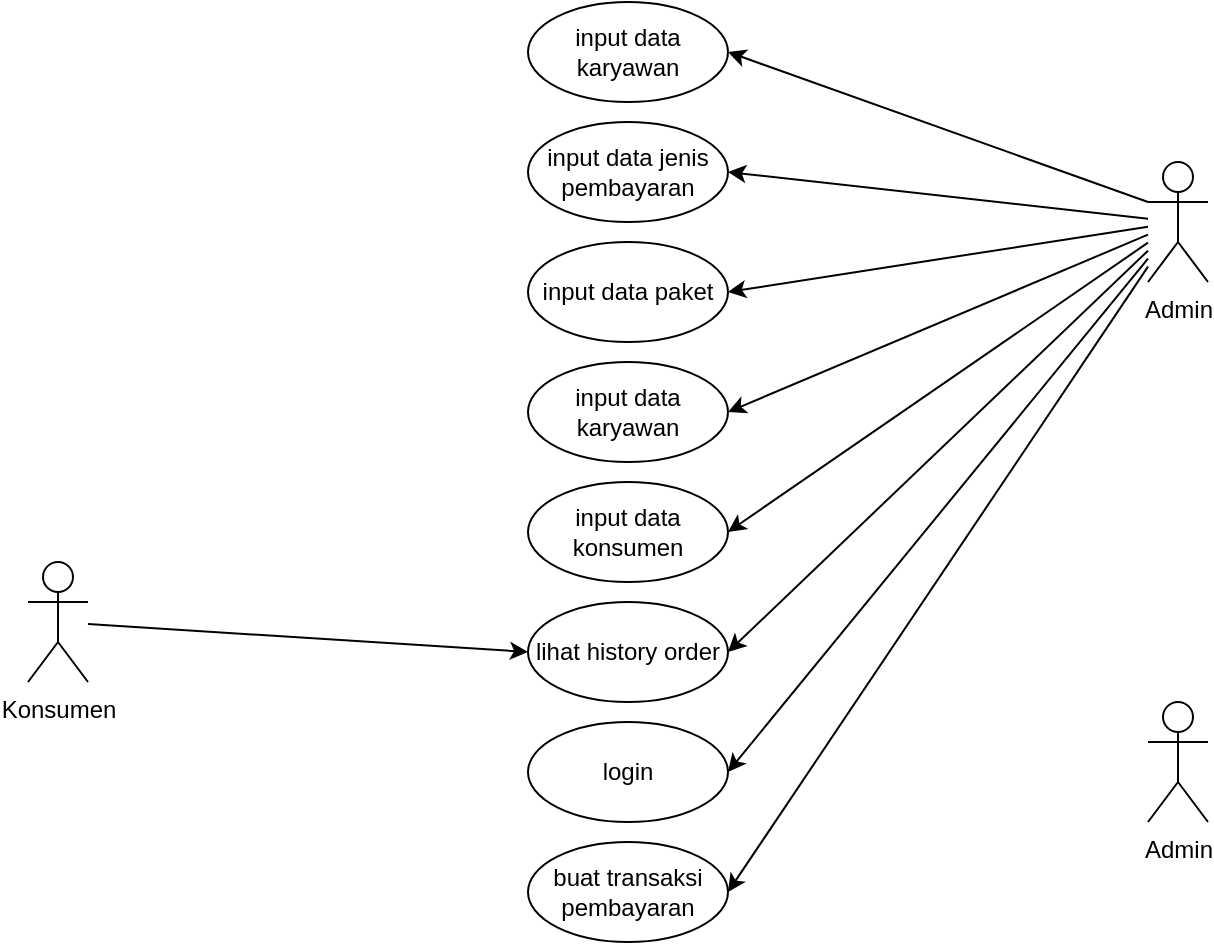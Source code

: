 <mxfile version="21.0.2" type="github">
  <diagram name="Page-1" id="ov5w-oJEvnXDzye5x__X">
    <mxGraphModel dx="538" dy="452" grid="1" gridSize="10" guides="1" tooltips="1" connect="1" arrows="1" fold="1" page="1" pageScale="1" pageWidth="827" pageHeight="1169" math="0" shadow="0">
      <root>
        <mxCell id="0" />
        <mxCell id="1" parent="0" />
        <mxCell id="-wWJylMkJj5rvpVHsZLc-1" value="Admin" style="shape=umlActor;verticalLabelPosition=bottom;verticalAlign=top;html=1;outlineConnect=0;" vertex="1" parent="1">
          <mxGeometry x="670" y="130" width="30" height="60" as="geometry" />
        </mxCell>
        <mxCell id="-wWJylMkJj5rvpVHsZLc-9" value="input data karyawan" style="ellipse;whiteSpace=wrap;html=1;" vertex="1" parent="1">
          <mxGeometry x="360" y="50" width="100" height="50" as="geometry" />
        </mxCell>
        <mxCell id="-wWJylMkJj5rvpVHsZLc-10" value="input data jenis pembayaran" style="ellipse;whiteSpace=wrap;html=1;" vertex="1" parent="1">
          <mxGeometry x="360" y="110" width="100" height="50" as="geometry" />
        </mxCell>
        <mxCell id="-wWJylMkJj5rvpVHsZLc-11" value="input data paket" style="ellipse;whiteSpace=wrap;html=1;" vertex="1" parent="1">
          <mxGeometry x="360" y="170" width="100" height="50" as="geometry" />
        </mxCell>
        <mxCell id="-wWJylMkJj5rvpVHsZLc-12" value="input data karyawan" style="ellipse;whiteSpace=wrap;html=1;" vertex="1" parent="1">
          <mxGeometry x="360" y="230" width="100" height="50" as="geometry" />
        </mxCell>
        <mxCell id="-wWJylMkJj5rvpVHsZLc-13" value="input data konsumen" style="ellipse;whiteSpace=wrap;html=1;" vertex="1" parent="1">
          <mxGeometry x="360" y="290" width="100" height="50" as="geometry" />
        </mxCell>
        <mxCell id="-wWJylMkJj5rvpVHsZLc-16" value="lihat history order" style="ellipse;whiteSpace=wrap;html=1;" vertex="1" parent="1">
          <mxGeometry x="360" y="350" width="100" height="50" as="geometry" />
        </mxCell>
        <mxCell id="-wWJylMkJj5rvpVHsZLc-17" value="login" style="ellipse;whiteSpace=wrap;html=1;" vertex="1" parent="1">
          <mxGeometry x="360" y="410" width="100" height="50" as="geometry" />
        </mxCell>
        <mxCell id="-wWJylMkJj5rvpVHsZLc-18" value="Konsumen" style="shape=umlActor;verticalLabelPosition=bottom;verticalAlign=top;html=1;outlineConnect=0;" vertex="1" parent="1">
          <mxGeometry x="110" y="330" width="30" height="60" as="geometry" />
        </mxCell>
        <mxCell id="-wWJylMkJj5rvpVHsZLc-19" value="" style="endArrow=classic;html=1;rounded=0;entryX=0;entryY=0.5;entryDx=0;entryDy=0;" edge="1" parent="1" source="-wWJylMkJj5rvpVHsZLc-18" target="-wWJylMkJj5rvpVHsZLc-16">
          <mxGeometry width="50" height="50" relative="1" as="geometry">
            <mxPoint x="150" y="380" as="sourcePoint" />
            <mxPoint x="200" y="330" as="targetPoint" />
          </mxGeometry>
        </mxCell>
        <mxCell id="-wWJylMkJj5rvpVHsZLc-21" value="" style="endArrow=classic;html=1;rounded=0;entryX=1;entryY=0.5;entryDx=0;entryDy=0;exitX=0;exitY=0.333;exitDx=0;exitDy=0;exitPerimeter=0;" edge="1" parent="1" source="-wWJylMkJj5rvpVHsZLc-1" target="-wWJylMkJj5rvpVHsZLc-9">
          <mxGeometry width="50" height="50" relative="1" as="geometry">
            <mxPoint x="660" y="150" as="sourcePoint" />
            <mxPoint x="440" y="200" as="targetPoint" />
          </mxGeometry>
        </mxCell>
        <mxCell id="-wWJylMkJj5rvpVHsZLc-22" value="" style="endArrow=classic;html=1;rounded=0;entryX=1;entryY=0.5;entryDx=0;entryDy=0;" edge="1" parent="1" source="-wWJylMkJj5rvpVHsZLc-1" target="-wWJylMkJj5rvpVHsZLc-10">
          <mxGeometry width="50" height="50" relative="1" as="geometry">
            <mxPoint x="390" y="250" as="sourcePoint" />
            <mxPoint x="440" y="200" as="targetPoint" />
          </mxGeometry>
        </mxCell>
        <mxCell id="-wWJylMkJj5rvpVHsZLc-25" value="" style="endArrow=classic;html=1;rounded=0;entryX=1;entryY=0.5;entryDx=0;entryDy=0;" edge="1" parent="1" source="-wWJylMkJj5rvpVHsZLc-1" target="-wWJylMkJj5rvpVHsZLc-11">
          <mxGeometry width="50" height="50" relative="1" as="geometry">
            <mxPoint x="390" y="250" as="sourcePoint" />
            <mxPoint x="440" y="200" as="targetPoint" />
          </mxGeometry>
        </mxCell>
        <mxCell id="-wWJylMkJj5rvpVHsZLc-27" value="" style="endArrow=classic;html=1;rounded=0;entryX=1;entryY=0.5;entryDx=0;entryDy=0;" edge="1" parent="1" source="-wWJylMkJj5rvpVHsZLc-1" target="-wWJylMkJj5rvpVHsZLc-12">
          <mxGeometry width="50" height="50" relative="1" as="geometry">
            <mxPoint x="390" y="250" as="sourcePoint" />
            <mxPoint x="440" y="200" as="targetPoint" />
          </mxGeometry>
        </mxCell>
        <mxCell id="-wWJylMkJj5rvpVHsZLc-28" value="" style="endArrow=classic;html=1;rounded=0;entryX=1;entryY=0.5;entryDx=0;entryDy=0;" edge="1" parent="1" source="-wWJylMkJj5rvpVHsZLc-1" target="-wWJylMkJj5rvpVHsZLc-13">
          <mxGeometry width="50" height="50" relative="1" as="geometry">
            <mxPoint x="390" y="250" as="sourcePoint" />
            <mxPoint x="440" y="200" as="targetPoint" />
          </mxGeometry>
        </mxCell>
        <mxCell id="-wWJylMkJj5rvpVHsZLc-29" value="" style="endArrow=classic;html=1;rounded=0;entryX=1;entryY=0.5;entryDx=0;entryDy=0;" edge="1" parent="1" source="-wWJylMkJj5rvpVHsZLc-1" target="-wWJylMkJj5rvpVHsZLc-16">
          <mxGeometry width="50" height="50" relative="1" as="geometry">
            <mxPoint x="470" y="250" as="sourcePoint" />
            <mxPoint x="520" y="200" as="targetPoint" />
          </mxGeometry>
        </mxCell>
        <mxCell id="-wWJylMkJj5rvpVHsZLc-32" value="" style="endArrow=classic;html=1;rounded=0;entryX=1;entryY=0.5;entryDx=0;entryDy=0;" edge="1" parent="1" source="-wWJylMkJj5rvpVHsZLc-1" target="-wWJylMkJj5rvpVHsZLc-17">
          <mxGeometry width="50" height="50" relative="1" as="geometry">
            <mxPoint x="470" y="250" as="sourcePoint" />
            <mxPoint x="520" y="200" as="targetPoint" />
          </mxGeometry>
        </mxCell>
        <mxCell id="-wWJylMkJj5rvpVHsZLc-34" value="buat transaksi pembayaran" style="ellipse;whiteSpace=wrap;html=1;" vertex="1" parent="1">
          <mxGeometry x="360" y="470" width="100" height="50" as="geometry" />
        </mxCell>
        <mxCell id="-wWJylMkJj5rvpVHsZLc-35" value="" style="endArrow=classic;html=1;rounded=0;entryX=1;entryY=0.5;entryDx=0;entryDy=0;" edge="1" parent="1" source="-wWJylMkJj5rvpVHsZLc-1" target="-wWJylMkJj5rvpVHsZLc-34">
          <mxGeometry width="50" height="50" relative="1" as="geometry">
            <mxPoint x="420" y="310" as="sourcePoint" />
            <mxPoint x="470" y="260" as="targetPoint" />
          </mxGeometry>
        </mxCell>
        <mxCell id="-wWJylMkJj5rvpVHsZLc-36" value="Admin" style="shape=umlActor;verticalLabelPosition=bottom;verticalAlign=top;html=1;outlineConnect=0;" vertex="1" parent="1">
          <mxGeometry x="670" y="400" width="30" height="60" as="geometry" />
        </mxCell>
      </root>
    </mxGraphModel>
  </diagram>
</mxfile>
